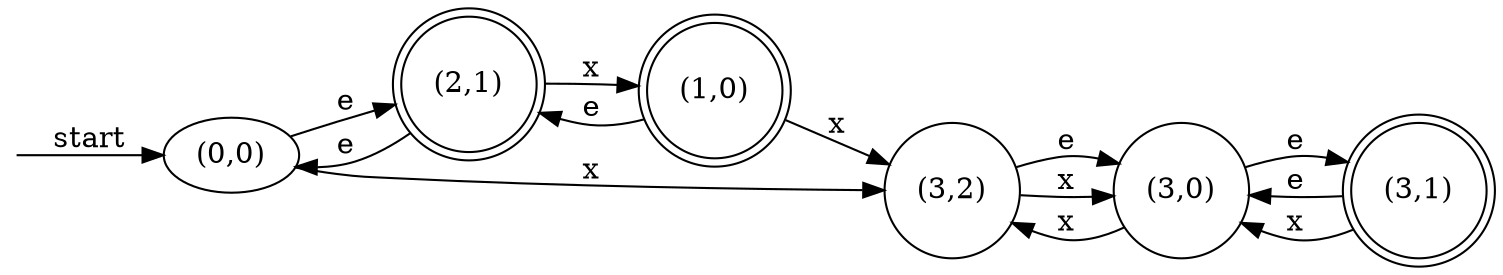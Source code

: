 digraph dfa {
    rankdir = LR;
    __start [style = invis, shape = point];
    __start -> "(0,0)" [ label = "start" ];
    node [shape = doublecircle]; "(2,1)" "(1,0)" "(3,1)"
    node [shape = circle];
    "(0,0)" -> "(2,1)" [ label = "e" ];
    "(0,0)" -> "(3,2)" [ label = "x" ];
    "(2,1)" -> "(0,0)" [ label = "e" ];
    "(2,1)" -> "(1,0)" [ label = "x" ];
    "(3,2)" -> "(3,0)" [ label = "e" ];
    "(3,2)" -> "(3,0)" [ label = "x" ];
    "(3,0)" -> "(3,1)" [ label = "e" ];
    "(3,0)" -> "(3,2)" [ label = "x" ];
    "(3,1)" -> "(3,0)" [ label = "e" ];
    "(3,1)" -> "(3,0)" [ label = "x" ];
    "(1,0)" -> "(2,1)" [ label = "e" ];
    "(1,0)" -> "(3,2)" [ label = "x" ];
}
